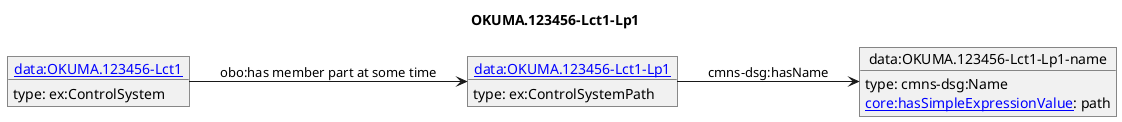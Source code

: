 @startuml
skinparam linetype polyline
left to right direction
title OKUMA.123456-Lct1-Lp1
object "[[./OKUMA.123456-Lct1-Lp1.html data:OKUMA.123456-Lct1-Lp1]]" as o1 {
 type: ex:ControlSystemPath 
}
object "data:OKUMA.123456-Lct1-Lp1-name" as o2 {
 type: cmns-dsg:Name 
}
object "[[./OKUMA.123456-Lct1.html data:OKUMA.123456-Lct1]]" as o3 {
 type: ex:ControlSystem 
}
o1 --> o2 : cmns-dsg:hasName
o2 : [[https://spec.industrialontologies.org/ontology/core/Core/hasSimpleExpressionValue core:hasSimpleExpressionValue]]: path
o3 --> o1 : obo:has member part at some time
@enduml
